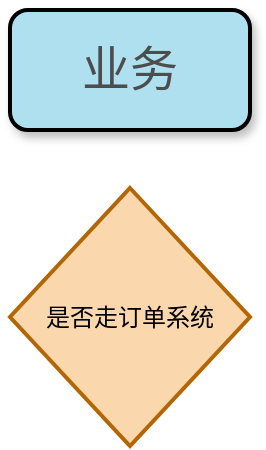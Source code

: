 <mxfile version="15.0.2" type="github">
  <diagram id="C5RBs43oDa-KdzZeNtuy" name="Page-1">
    <mxGraphModel dx="2066" dy="1129" grid="0" gridSize="10" guides="1" tooltips="1" connect="1" arrows="1" fold="1" page="0" pageScale="1" pageWidth="827" pageHeight="1169" math="0" shadow="0">
      <root>
        <mxCell id="WIyWlLk6GJQsqaUBKTNV-0" />
        <mxCell id="WIyWlLk6GJQsqaUBKTNV-1" parent="WIyWlLk6GJQsqaUBKTNV-0" />
        <mxCell id="Kv1s1DoFGhq15PUiS8-T-19" value="&lt;font style=&quot;font-size: 24px&quot; color=&quot;#4d4d4d&quot;&gt;业务&lt;/font&gt;" style="whiteSpace=wrap;html=1;shadow=1;glass=0;fillColor=#AFE0F0;strokeWidth=2;rounded=1;" vertex="1" parent="WIyWlLk6GJQsqaUBKTNV-1">
          <mxGeometry x="197" y="292" width="120" height="60" as="geometry" />
        </mxCell>
        <mxCell id="Kv1s1DoFGhq15PUiS8-T-21" value="是否走订单系统" style="rhombus;whiteSpace=wrap;html=1;rounded=0;strokeColor=#b46504;strokeWidth=2;fillColor=#fad7ac;" vertex="1" parent="WIyWlLk6GJQsqaUBKTNV-1">
          <mxGeometry x="197" y="381" width="120" height="129" as="geometry" />
        </mxCell>
      </root>
    </mxGraphModel>
  </diagram>
</mxfile>
